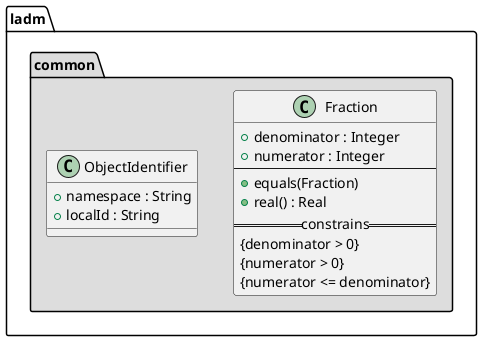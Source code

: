 @startuml LADM_Common
allow_mixing

namespace ladm.common #DDDDDD {

    class Fraction {
        + denominator : Integer
        + numerator : Integer
        --
        + equals(Fraction)
        + real() : Real
        == constrains ==
        {denominator > 0}
        {numerator > 0}
        {numerator <= denominator}
    }

    class ObjectIdentifier {
        + namespace : String
        + localId : String
    }

}

@enduml
